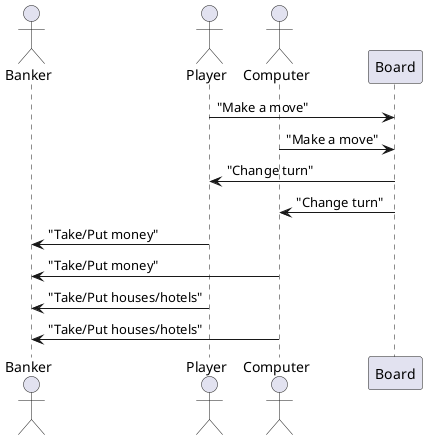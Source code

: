 @startuml
actor Banker
actor "Player" as P
actor "Computer" as CP

P -> Board: "Make a move"
CP -> Board: "Make a move"
Board -> P: "Change turn"
Board -> CP: "Change turn"
P -> Banker: "Take/Put money"
CP -> Banker: "Take/Put money"
P -> Banker: "Take/Put houses/hotels"
CP -> Banker: "Take/Put houses/hotels"
@enduml

